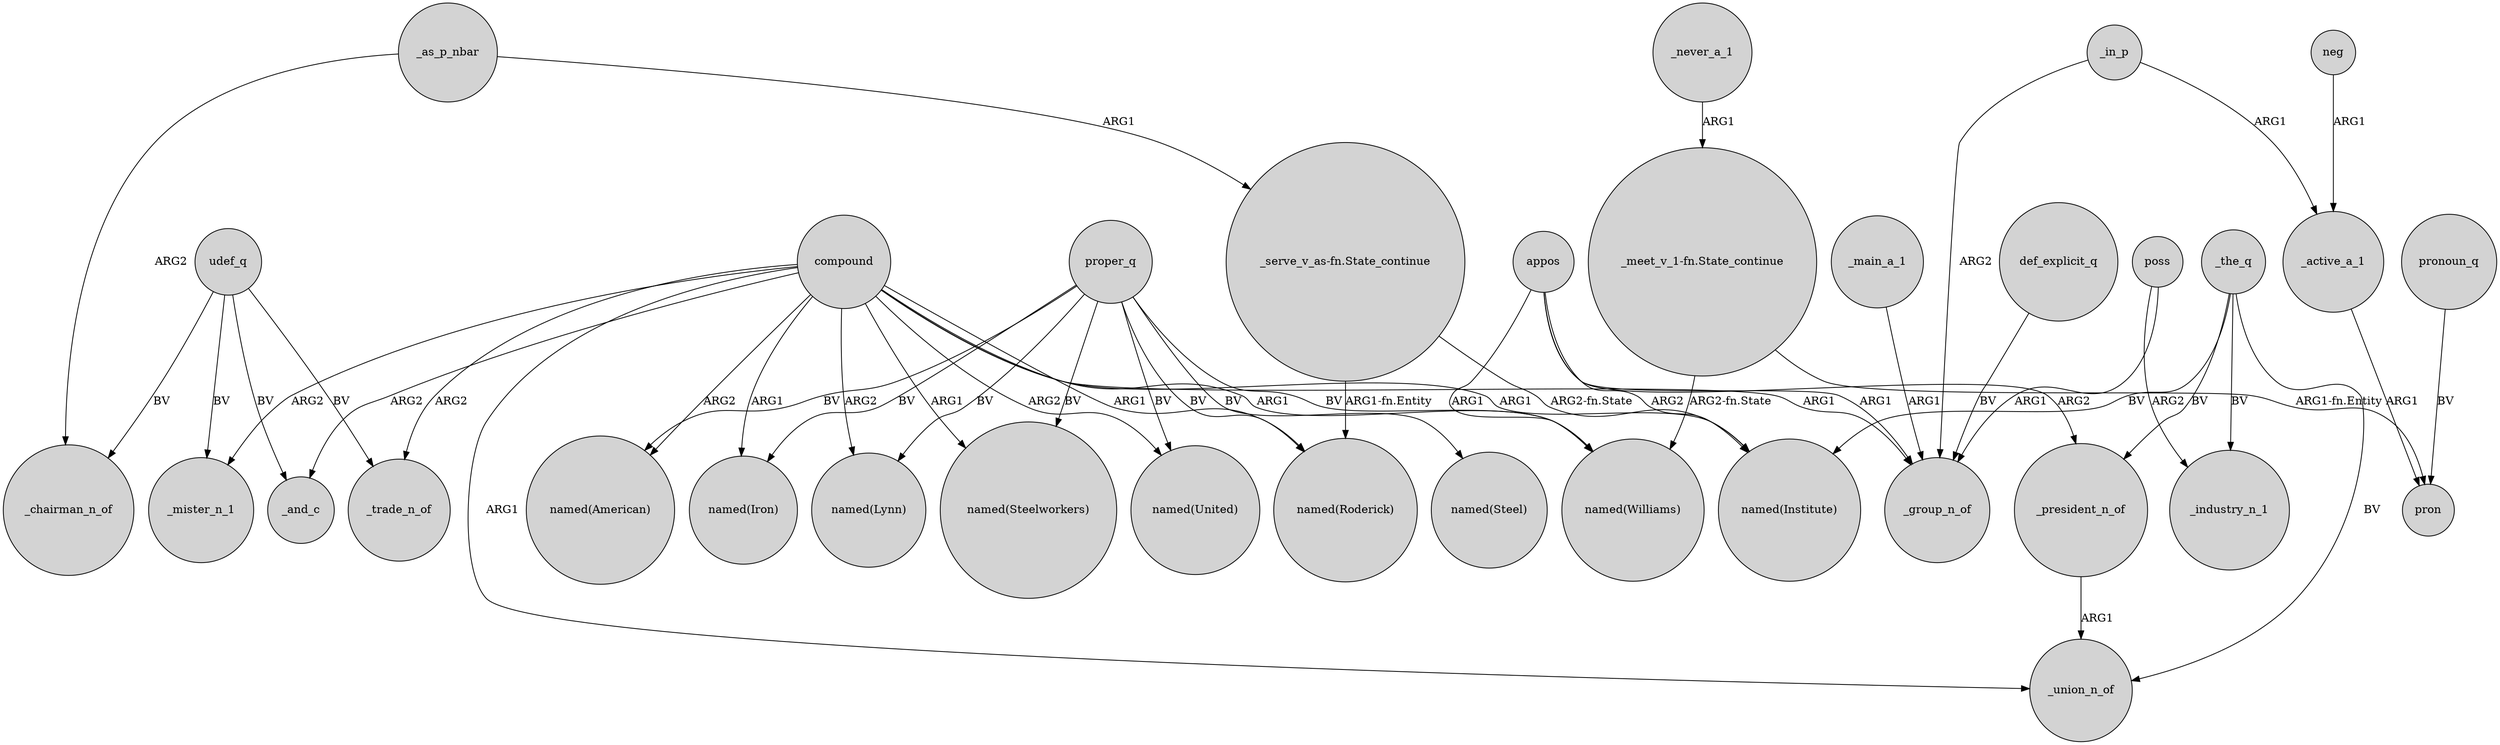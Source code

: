 digraph {
	node [shape=circle style=filled]
	appos -> _president_n_of [label=ARG2]
	compound -> _mister_n_1 [label=ARG2]
	_in_p -> _active_a_1 [label=ARG1]
	proper_q -> "named(Lynn)" [label=BV]
	compound -> "named(United)" [label=ARG2]
	_as_p_nbar -> "_serve_v_as-fn.State_continue" [label=ARG1]
	compound -> _union_n_of [label=ARG1]
	udef_q -> _chairman_n_of [label=BV]
	"_serve_v_as-fn.State_continue" -> "named(Roderick)" [label="ARG1-fn.Entity"]
	compound -> "named(Iron)" [label=ARG1]
	compound -> "named(Lynn)" [label=ARG2]
	proper_q -> "named(Steel)" [label=BV]
	appos -> _group_n_of [label=ARG1]
	proper_q -> "named(Steelworkers)" [label=BV]
	udef_q -> _mister_n_1 [label=BV]
	udef_q -> _and_c [label=BV]
	compound -> _and_c [label=ARG2]
	compound -> _group_n_of [label=ARG1]
	_never_a_1 -> "_meet_v_1-fn.State_continue" [label=ARG1]
	poss -> _industry_n_1 [label=ARG2]
	pronoun_q -> pron [label=BV]
	_the_q -> "named(Institute)" [label=BV]
	"_meet_v_1-fn.State_continue" -> pron [label="ARG1-fn.Entity"]
	proper_q -> "named(Roderick)" [label=BV]
	"_meet_v_1-fn.State_continue" -> "named(Williams)" [label="ARG2-fn.State"]
	_as_p_nbar -> _chairman_n_of [label=ARG2]
	_president_n_of -> _union_n_of [label=ARG1]
	_the_q -> _union_n_of [label=BV]
	proper_q -> "named(Williams)" [label=BV]
	def_explicit_q -> _group_n_of [label=BV]
	proper_q -> "named(United)" [label=BV]
	_active_a_1 -> pron [label=ARG1]
	udef_q -> _trade_n_of [label=BV]
	appos -> "named(Williams)" [label=ARG1]
	_main_a_1 -> _group_n_of [label=ARG1]
	compound -> "named(Steelworkers)" [label=ARG1]
	compound -> _trade_n_of [label=ARG2]
	_in_p -> _group_n_of [label=ARG2]
	appos -> "named(Institute)" [label=ARG2]
	compound -> "named(Williams)" [label=ARG1]
	compound -> "named(American)" [label=ARG2]
	neg -> _active_a_1 [label=ARG1]
	proper_q -> "named(Iron)" [label=BV]
	proper_q -> "named(American)" [label=BV]
	_the_q -> _president_n_of [label=BV]
	"_serve_v_as-fn.State_continue" -> "named(Institute)" [label="ARG2-fn.State"]
	_the_q -> _industry_n_1 [label=BV]
	poss -> _group_n_of [label=ARG1]
	compound -> "named(Roderick)" [label=ARG1]
	compound -> "named(Institute)" [label=ARG1]
}
